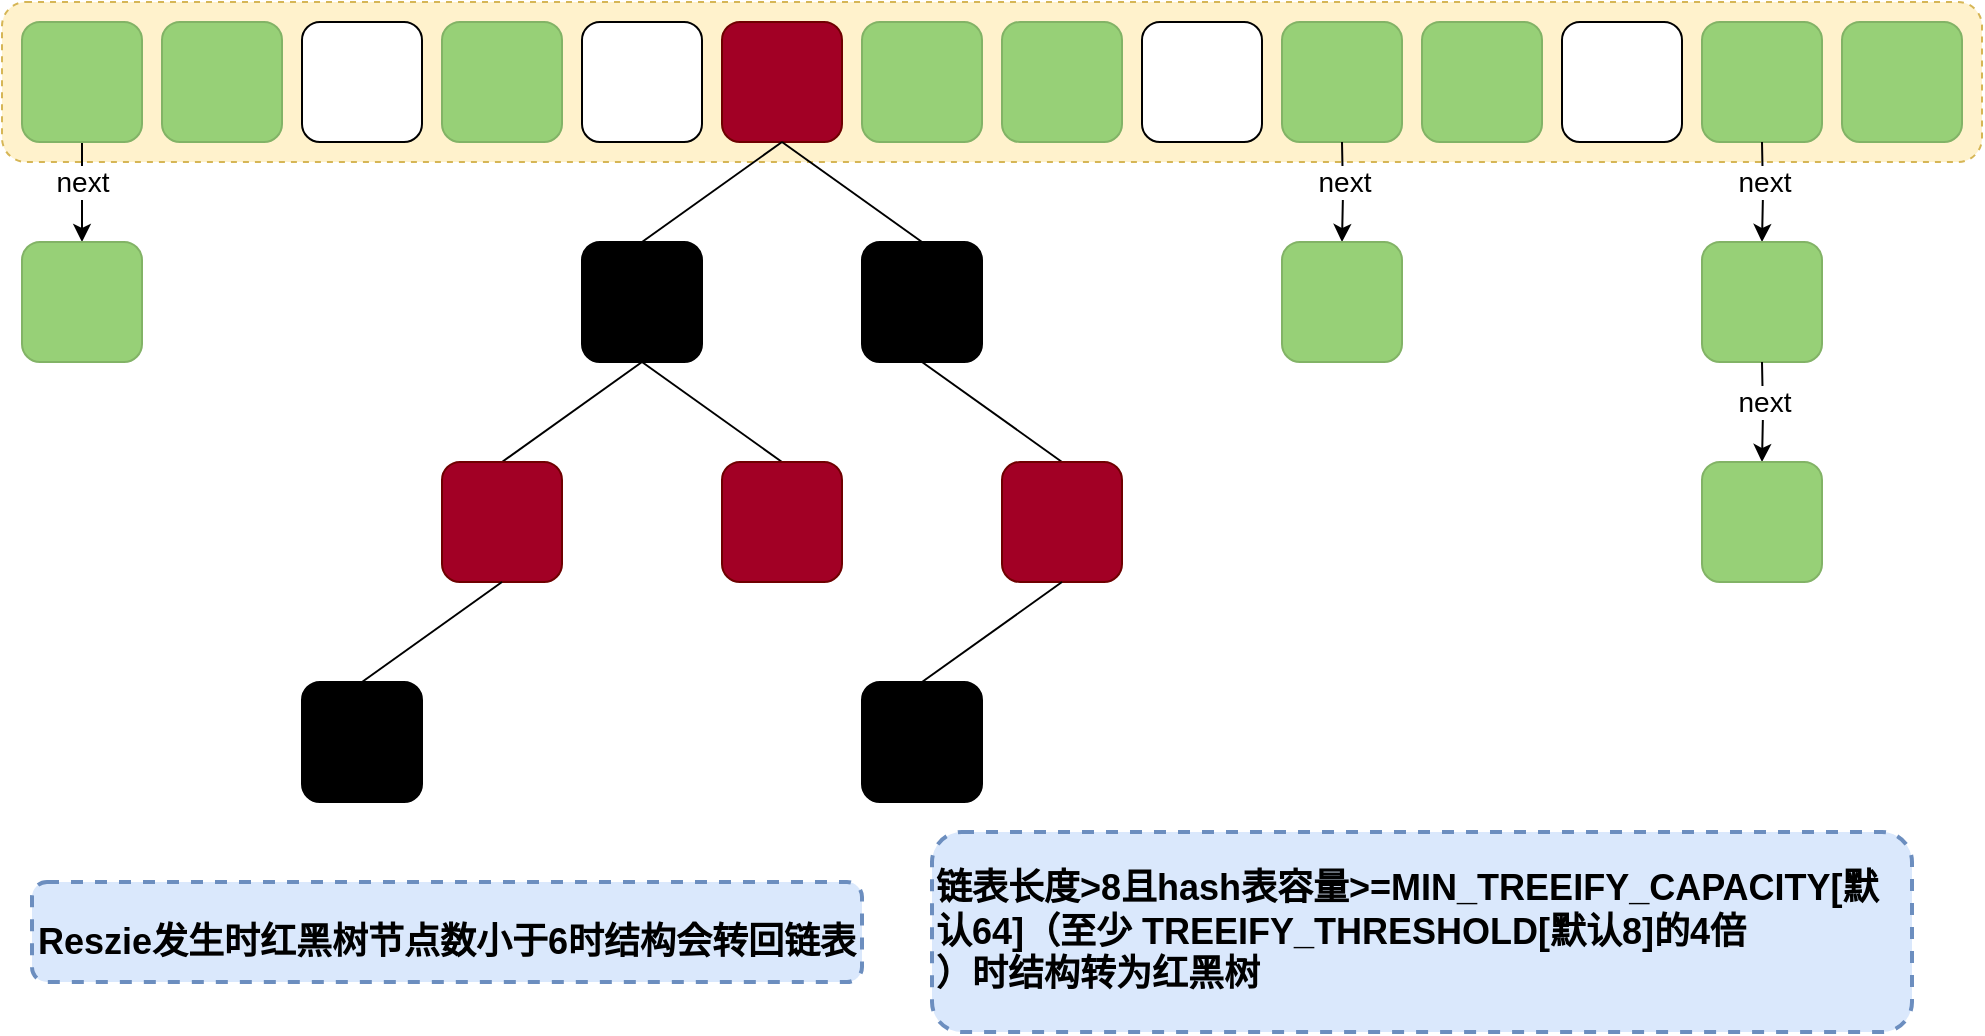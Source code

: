 <mxfile version="15.4.0" type="device"><diagram id="FXOOeVP1DEZarDqRDmej" name="第 1 页"><mxGraphModel dx="1086" dy="806" grid="1" gridSize="10" guides="1" tooltips="1" connect="1" arrows="1" fold="1" page="1" pageScale="1" pageWidth="1100" pageHeight="850" math="0" shadow="0"><root><mxCell id="0"/><mxCell id="1" parent="0"/><mxCell id="woKPz0pK7NN6M9KpcD0c-1" value="" style="rounded=1;whiteSpace=wrap;html=1;dashed=1;fillColor=#fff2cc;strokeColor=#d6b656;" parent="1" vertex="1"><mxGeometry x="55" y="120" width="990" height="80" as="geometry"/></mxCell><mxCell id="woKPz0pK7NN6M9KpcD0c-2" value="" style="edgeStyle=orthogonalEdgeStyle;rounded=0;orthogonalLoop=1;jettySize=auto;html=1;" parent="1" source="woKPz0pK7NN6M9KpcD0c-4" target="woKPz0pK7NN6M9KpcD0c-18" edge="1"><mxGeometry relative="1" as="geometry"/></mxCell><mxCell id="woKPz0pK7NN6M9KpcD0c-3" value="next" style="edgeLabel;html=1;align=center;verticalAlign=middle;resizable=0;points=[];fontSize=14;" parent="woKPz0pK7NN6M9KpcD0c-2" vertex="1" connectable="0"><mxGeometry x="-0.25" y="2" relative="1" as="geometry"><mxPoint x="-2" y="1" as="offset"/></mxGeometry></mxCell><mxCell id="woKPz0pK7NN6M9KpcD0c-4" value="" style="rounded=1;whiteSpace=wrap;html=1;fillColor=#97D077;strokeColor=#82b366;" parent="1" vertex="1"><mxGeometry x="65" y="130" width="60" height="60" as="geometry"/></mxCell><mxCell id="woKPz0pK7NN6M9KpcD0c-5" value="" style="rounded=1;whiteSpace=wrap;html=1;strokeColor=#82b366;fillColor=#97D077;" parent="1" vertex="1"><mxGeometry x="135" y="130" width="60" height="60" as="geometry"/></mxCell><mxCell id="woKPz0pK7NN6M9KpcD0c-6" value="" style="rounded=1;whiteSpace=wrap;html=1;" parent="1" vertex="1"><mxGeometry x="205" y="130" width="60" height="60" as="geometry"/></mxCell><mxCell id="woKPz0pK7NN6M9KpcD0c-7" value="" style="rounded=1;whiteSpace=wrap;html=1;strokeColor=#82b366;fillColor=#97D077;" parent="1" vertex="1"><mxGeometry x="275" y="130" width="60" height="60" as="geometry"/></mxCell><mxCell id="woKPz0pK7NN6M9KpcD0c-8" value="" style="rounded=1;whiteSpace=wrap;html=1;" parent="1" vertex="1"><mxGeometry x="345" y="130" width="60" height="60" as="geometry"/></mxCell><mxCell id="woKPz0pK7NN6M9KpcD0c-9" value="" style="rounded=1;whiteSpace=wrap;html=1;strokeColor=#6F0000;fillColor=#a20025;fontColor=#ffffff;" parent="1" vertex="1"><mxGeometry x="415" y="130" width="60" height="60" as="geometry"/></mxCell><mxCell id="woKPz0pK7NN6M9KpcD0c-10" value="" style="rounded=1;whiteSpace=wrap;html=1;strokeColor=#82b366;fillColor=#97D077;" parent="1" vertex="1"><mxGeometry x="485" y="130" width="60" height="60" as="geometry"/></mxCell><mxCell id="woKPz0pK7NN6M9KpcD0c-11" value="" style="rounded=1;whiteSpace=wrap;html=1;strokeColor=#82b366;fillColor=#97D077;" parent="1" vertex="1"><mxGeometry x="555" y="130" width="60" height="60" as="geometry"/></mxCell><mxCell id="woKPz0pK7NN6M9KpcD0c-12" value="" style="rounded=1;whiteSpace=wrap;html=1;" parent="1" vertex="1"><mxGeometry x="625" y="130" width="60" height="60" as="geometry"/></mxCell><mxCell id="woKPz0pK7NN6M9KpcD0c-13" value="" style="rounded=1;whiteSpace=wrap;html=1;strokeColor=#82b366;fillColor=#97D077;" parent="1" vertex="1"><mxGeometry x="695" y="130" width="60" height="60" as="geometry"/></mxCell><mxCell id="woKPz0pK7NN6M9KpcD0c-14" value="" style="rounded=1;whiteSpace=wrap;html=1;strokeColor=#82b366;fillColor=#97D077;" parent="1" vertex="1"><mxGeometry x="765" y="130" width="60" height="60" as="geometry"/></mxCell><mxCell id="woKPz0pK7NN6M9KpcD0c-15" value="" style="rounded=1;whiteSpace=wrap;html=1;" parent="1" vertex="1"><mxGeometry x="835" y="130" width="60" height="60" as="geometry"/></mxCell><mxCell id="woKPz0pK7NN6M9KpcD0c-16" value="" style="rounded=1;whiteSpace=wrap;html=1;strokeColor=#82b366;fillColor=#97D077;" parent="1" vertex="1"><mxGeometry x="905" y="130" width="60" height="60" as="geometry"/></mxCell><mxCell id="woKPz0pK7NN6M9KpcD0c-17" value="" style="rounded=1;whiteSpace=wrap;html=1;strokeColor=#82b366;fillColor=#97D077;" parent="1" vertex="1"><mxGeometry x="975" y="130" width="60" height="60" as="geometry"/></mxCell><mxCell id="woKPz0pK7NN6M9KpcD0c-18" value="" style="rounded=1;whiteSpace=wrap;html=1;fillColor=#97D077;strokeColor=#82b366;" parent="1" vertex="1"><mxGeometry x="65" y="240" width="60" height="60" as="geometry"/></mxCell><mxCell id="woKPz0pK7NN6M9KpcD0c-54" style="edgeStyle=none;rounded=0;orthogonalLoop=1;jettySize=auto;html=1;exitX=0.5;exitY=1;exitDx=0;exitDy=0;entryX=0.5;entryY=0;entryDx=0;entryDy=0;endArrow=none;endFill=0;" parent="1" source="woKPz0pK7NN6M9KpcD0c-21" target="woKPz0pK7NN6M9KpcD0c-47" edge="1"><mxGeometry relative="1" as="geometry"><mxPoint x="375" y="330" as="sourcePoint"/></mxGeometry></mxCell><mxCell id="woKPz0pK7NN6M9KpcD0c-21" value="" style="rounded=1;whiteSpace=wrap;html=1;fillColor=#000000;strokeColor=#000000;" parent="1" vertex="1"><mxGeometry x="345" y="240" width="60" height="60" as="geometry"/></mxCell><mxCell id="woKPz0pK7NN6M9KpcD0c-25" value="" style="edgeStyle=orthogonalEdgeStyle;rounded=0;orthogonalLoop=1;jettySize=auto;html=1;" parent="1" target="woKPz0pK7NN6M9KpcD0c-27" edge="1"><mxGeometry relative="1" as="geometry"><mxPoint x="725" y="190" as="sourcePoint"/></mxGeometry></mxCell><mxCell id="woKPz0pK7NN6M9KpcD0c-26" value="next" style="edgeLabel;html=1;align=center;verticalAlign=middle;resizable=0;points=[];fontSize=14;" parent="woKPz0pK7NN6M9KpcD0c-25" vertex="1" connectable="0"><mxGeometry x="-0.25" y="2" relative="1" as="geometry"><mxPoint x="-2" y="1" as="offset"/></mxGeometry></mxCell><mxCell id="woKPz0pK7NN6M9KpcD0c-27" value="" style="rounded=1;whiteSpace=wrap;html=1;fillColor=#97D077;strokeColor=#82b366;" parent="1" vertex="1"><mxGeometry x="695" y="240" width="60" height="60" as="geometry"/></mxCell><mxCell id="woKPz0pK7NN6M9KpcD0c-28" value="" style="edgeStyle=orthogonalEdgeStyle;rounded=0;orthogonalLoop=1;jettySize=auto;html=1;" parent="1" target="woKPz0pK7NN6M9KpcD0c-30" edge="1"><mxGeometry relative="1" as="geometry"><mxPoint x="935" y="190" as="sourcePoint"/></mxGeometry></mxCell><mxCell id="woKPz0pK7NN6M9KpcD0c-29" value="next" style="edgeLabel;html=1;align=center;verticalAlign=middle;resizable=0;points=[];fontSize=14;" parent="woKPz0pK7NN6M9KpcD0c-28" vertex="1" connectable="0"><mxGeometry x="-0.25" y="2" relative="1" as="geometry"><mxPoint x="-2" y="1" as="offset"/></mxGeometry></mxCell><mxCell id="woKPz0pK7NN6M9KpcD0c-30" value="" style="rounded=1;whiteSpace=wrap;html=1;fillColor=#97D077;strokeColor=#82b366;" parent="1" vertex="1"><mxGeometry x="905" y="240" width="60" height="60" as="geometry"/></mxCell><mxCell id="woKPz0pK7NN6M9KpcD0c-31" value="" style="edgeStyle=orthogonalEdgeStyle;rounded=0;orthogonalLoop=1;jettySize=auto;html=1;" parent="1" target="woKPz0pK7NN6M9KpcD0c-33" edge="1"><mxGeometry relative="1" as="geometry"><mxPoint x="935" y="300" as="sourcePoint"/></mxGeometry></mxCell><mxCell id="woKPz0pK7NN6M9KpcD0c-32" value="next" style="edgeLabel;html=1;align=center;verticalAlign=middle;resizable=0;points=[];fontSize=14;" parent="woKPz0pK7NN6M9KpcD0c-31" vertex="1" connectable="0"><mxGeometry x="-0.25" y="2" relative="1" as="geometry"><mxPoint x="-2" y="1" as="offset"/></mxGeometry></mxCell><mxCell id="woKPz0pK7NN6M9KpcD0c-33" value="" style="rounded=1;whiteSpace=wrap;html=1;fillColor=#97D077;strokeColor=#82b366;" parent="1" vertex="1"><mxGeometry x="905" y="350" width="60" height="60" as="geometry"/></mxCell><mxCell id="woKPz0pK7NN6M9KpcD0c-39" value="" style="rounded=1;whiteSpace=wrap;html=1;fillColor=#000000;strokeColor=#000000;" parent="1" vertex="1"><mxGeometry x="485" y="240" width="60" height="60" as="geometry"/></mxCell><mxCell id="woKPz0pK7NN6M9KpcD0c-43" value="" style="rounded=0;orthogonalLoop=1;jettySize=auto;html=1;exitX=0.5;exitY=1;exitDx=0;exitDy=0;entryX=0.5;entryY=0;entryDx=0;entryDy=0;endArrow=none;endFill=0;" parent="1" source="woKPz0pK7NN6M9KpcD0c-9" target="woKPz0pK7NN6M9KpcD0c-21" edge="1"><mxGeometry relative="1" as="geometry"><mxPoint x="455" y="310" as="sourcePoint"/><mxPoint x="455" y="360" as="targetPoint"/></mxGeometry></mxCell><mxCell id="woKPz0pK7NN6M9KpcD0c-45" value="" style="rounded=0;orthogonalLoop=1;jettySize=auto;html=1;entryX=0.5;entryY=0;entryDx=0;entryDy=0;endArrow=none;endFill=0;" parent="1" target="woKPz0pK7NN6M9KpcD0c-39" edge="1"><mxGeometry relative="1" as="geometry"><mxPoint x="445" y="190" as="sourcePoint"/><mxPoint x="385" y="250" as="targetPoint"/></mxGeometry></mxCell><mxCell id="woKPz0pK7NN6M9KpcD0c-47" value="" style="rounded=1;whiteSpace=wrap;html=1;strokeColor=#6F0000;fillColor=#a20025;fontColor=#ffffff;" parent="1" vertex="1"><mxGeometry x="275" y="350" width="60" height="60" as="geometry"/></mxCell><mxCell id="woKPz0pK7NN6M9KpcD0c-55" style="edgeStyle=none;rounded=0;orthogonalLoop=1;jettySize=auto;html=1;exitX=0.5;exitY=0;exitDx=0;exitDy=0;entryX=0.5;entryY=1;entryDx=0;entryDy=0;endArrow=none;endFill=0;" parent="1" source="woKPz0pK7NN6M9KpcD0c-48" target="woKPz0pK7NN6M9KpcD0c-21" edge="1"><mxGeometry relative="1" as="geometry"/></mxCell><mxCell id="woKPz0pK7NN6M9KpcD0c-48" value="" style="rounded=1;whiteSpace=wrap;html=1;strokeColor=#6F0000;fillColor=#a20025;fontColor=#ffffff;" parent="1" vertex="1"><mxGeometry x="415" y="350" width="60" height="60" as="geometry"/></mxCell><mxCell id="woKPz0pK7NN6M9KpcD0c-56" style="edgeStyle=none;rounded=0;orthogonalLoop=1;jettySize=auto;html=1;exitX=0.5;exitY=0;exitDx=0;exitDy=0;entryX=0.5;entryY=1;entryDx=0;entryDy=0;endArrow=none;endFill=0;" parent="1" source="woKPz0pK7NN6M9KpcD0c-49" target="woKPz0pK7NN6M9KpcD0c-39" edge="1"><mxGeometry relative="1" as="geometry"/></mxCell><mxCell id="woKPz0pK7NN6M9KpcD0c-49" value="" style="rounded=1;whiteSpace=wrap;html=1;strokeColor=#6F0000;fillColor=#a20025;fontColor=#ffffff;" parent="1" vertex="1"><mxGeometry x="555" y="350" width="60" height="60" as="geometry"/></mxCell><mxCell id="woKPz0pK7NN6M9KpcD0c-59" style="edgeStyle=none;rounded=0;orthogonalLoop=1;jettySize=auto;html=1;exitX=0.5;exitY=0;exitDx=0;exitDy=0;entryX=0.5;entryY=1;entryDx=0;entryDy=0;endArrow=none;endFill=0;" parent="1" source="woKPz0pK7NN6M9KpcD0c-51" target="woKPz0pK7NN6M9KpcD0c-49" edge="1"><mxGeometry relative="1" as="geometry"/></mxCell><mxCell id="woKPz0pK7NN6M9KpcD0c-51" value="" style="rounded=1;whiteSpace=wrap;html=1;fillColor=#000000;strokeColor=#000000;" parent="1" vertex="1"><mxGeometry x="485" y="460" width="60" height="60" as="geometry"/></mxCell><mxCell id="woKPz0pK7NN6M9KpcD0c-58" style="edgeStyle=none;rounded=0;orthogonalLoop=1;jettySize=auto;html=1;exitX=0.5;exitY=0;exitDx=0;exitDy=0;entryX=0.5;entryY=1;entryDx=0;entryDy=0;endArrow=none;endFill=0;" parent="1" source="woKPz0pK7NN6M9KpcD0c-52" target="woKPz0pK7NN6M9KpcD0c-47" edge="1"><mxGeometry relative="1" as="geometry"/></mxCell><mxCell id="woKPz0pK7NN6M9KpcD0c-52" value="" style="rounded=1;whiteSpace=wrap;html=1;fillColor=#000000;strokeColor=#000000;" parent="1" vertex="1"><mxGeometry x="205" y="460" width="60" height="60" as="geometry"/></mxCell><mxCell id="v1y5tqDzcwtn4-VN3RZV-3" value="链表长度&amp;gt;8且hash表容量&amp;gt;=MIN_TREEIFY_CAPACITY[默认64]（至少 TREEIFY_THRESHOLD[默认8]的4倍&lt;br&gt;）时结构转为红黑树" style="rounded=1;whiteSpace=wrap;html=1;fillColor=#dae8fc;strokeColor=#6c8ebf;dashed=1;strokeWidth=2;fontSize=18;fontStyle=1;labelPosition=center;verticalLabelPosition=middle;align=left;verticalAlign=middle;" vertex="1" parent="1"><mxGeometry x="520" y="535" width="490" height="100" as="geometry"/></mxCell><mxCell id="v1y5tqDzcwtn4-VN3RZV-4" value="&lt;br&gt;Reszie发生时红黑树节点数小于6时结构会转回链表" style="rounded=1;whiteSpace=wrap;html=1;fillColor=#dae8fc;strokeColor=#6c8ebf;dashed=1;strokeWidth=2;fontSize=18;fontStyle=1;spacingTop=1;spacingBottom=13;" vertex="1" parent="1"><mxGeometry x="70" y="560" width="415" height="50" as="geometry"/></mxCell></root></mxGraphModel></diagram></mxfile>